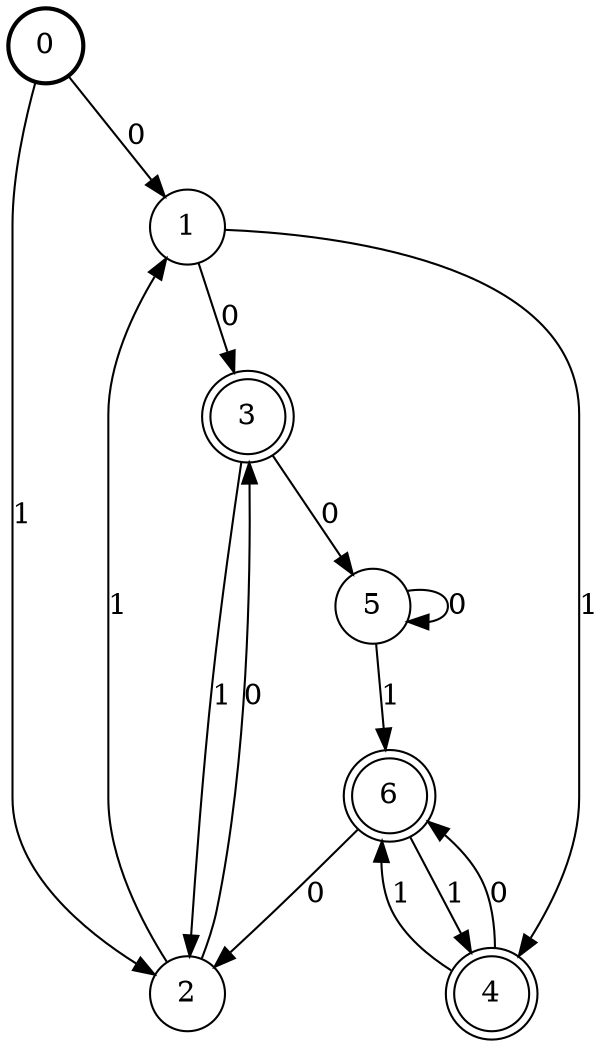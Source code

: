 digraph Automat {
    node [shape = circle];
    0 [style = "bold"];
    0 -> 1 [label = "0"];
    0 -> 2 [label = "1"];
    1 -> 3 [label = "0"];
    1 -> 4 [label = "1"];
    2 -> 3 [label = "0"];
    2 -> 1 [label = "1"];
    3 [peripheries=2]
    3 -> 5 [label = "0"];
    3 -> 2 [label = "1"];
    4 [peripheries=2]
    4 -> 6 [label = "0"];
    4 -> 6 [label = "1"];
    5 -> 5 [label = "0"];
    5 -> 6 [label = "1"];
    6 [peripheries=2]
    6 -> 2 [label = "0"];
    6 -> 4 [label = "1"];
}
